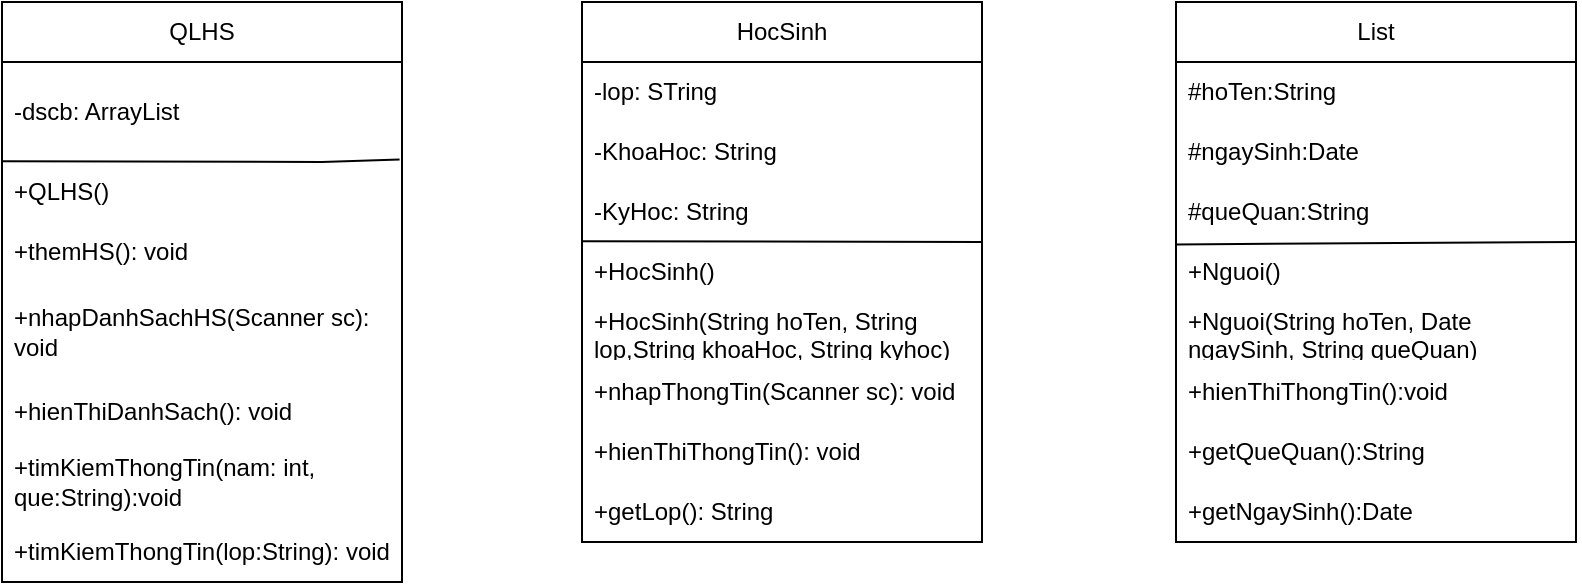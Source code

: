 <mxfile version="21.8.2" type="google">
  <diagram name="Trang-1" id="OUNBpitqkdJLV2HkmUZ-">
    <mxGraphModel grid="1" page="1" gridSize="10" guides="1" tooltips="1" connect="1" arrows="1" fold="1" pageScale="1" pageWidth="827" pageHeight="1169" math="0" shadow="0">
      <root>
        <mxCell id="0" />
        <mxCell id="1" parent="0" />
        <mxCell id="t9-MtrksyIf2YiQlVj9h-8" value="&lt;font style=&quot;vertical-align: inherit;&quot;&gt;&lt;font style=&quot;vertical-align: inherit;&quot;&gt;QLHS&lt;br&gt;&lt;/font&gt;&lt;/font&gt;" style="swimlane;fontStyle=0;childLayout=stackLayout;horizontal=1;startSize=30;horizontalStack=0;resizeParent=1;resizeParentMax=0;resizeLast=0;collapsible=1;marginBottom=0;whiteSpace=wrap;html=1;" vertex="1" parent="1">
          <mxGeometry x="40" y="80" width="200" height="290" as="geometry" />
        </mxCell>
        <mxCell id="t9-MtrksyIf2YiQlVj9h-16" value="" style="endArrow=none;html=1;rounded=0;entryX=0.994;entryY=0.976;entryDx=0;entryDy=0;entryPerimeter=0;" edge="1" parent="t9-MtrksyIf2YiQlVj9h-8" target="t9-MtrksyIf2YiQlVj9h-9">
          <mxGeometry width="50" height="50" relative="1" as="geometry">
            <mxPoint x="160" y="80" as="sourcePoint" />
            <mxPoint x="210" y="30" as="targetPoint" />
          </mxGeometry>
        </mxCell>
        <mxCell id="t9-MtrksyIf2YiQlVj9h-9" value="&lt;font style=&quot;vertical-align: inherit;&quot;&gt;&lt;font style=&quot;vertical-align: inherit;&quot;&gt;-dscb: ArrayList&lt;/font&gt;&lt;/font&gt;" style="text;strokeColor=none;fillColor=none;align=left;verticalAlign=middle;spacingLeft=4;spacingRight=4;overflow=hidden;points=[[0,0.5],[1,0.5]];portConstraint=eastwest;rotatable=0;whiteSpace=wrap;html=1;" vertex="1" parent="t9-MtrksyIf2YiQlVj9h-8">
          <mxGeometry y="30" width="200" height="50" as="geometry" />
        </mxCell>
        <mxCell id="t9-MtrksyIf2YiQlVj9h-14" value="" style="endArrow=none;html=1;rounded=0;exitX=-0.002;exitY=-0.013;exitDx=0;exitDy=0;exitPerimeter=0;" edge="1" parent="t9-MtrksyIf2YiQlVj9h-8" source="t9-MtrksyIf2YiQlVj9h-10">
          <mxGeometry width="50" height="50" relative="1" as="geometry">
            <mxPoint x="110" y="130" as="sourcePoint" />
            <mxPoint x="160" y="80" as="targetPoint" />
          </mxGeometry>
        </mxCell>
        <mxCell id="t9-MtrksyIf2YiQlVj9h-10" value="&lt;font style=&quot;vertical-align: inherit;&quot;&gt;&lt;font style=&quot;vertical-align: inherit;&quot;&gt;&lt;font style=&quot;vertical-align: inherit;&quot;&gt;&lt;font style=&quot;vertical-align: inherit;&quot;&gt;&lt;font style=&quot;vertical-align: inherit;&quot;&gt;&lt;font style=&quot;vertical-align: inherit;&quot;&gt;+QLHS()&lt;/font&gt;&lt;/font&gt;&lt;/font&gt;&lt;/font&gt;&lt;/font&gt;&lt;/font&gt;" style="text;strokeColor=none;fillColor=none;align=left;verticalAlign=middle;spacingLeft=4;spacingRight=4;overflow=hidden;points=[[0,0.5],[1,0.5]];portConstraint=eastwest;rotatable=0;whiteSpace=wrap;html=1;" vertex="1" parent="t9-MtrksyIf2YiQlVj9h-8">
          <mxGeometry y="80" width="200" height="30" as="geometry" />
        </mxCell>
        <mxCell id="t9-MtrksyIf2YiQlVj9h-12" value="&lt;font style=&quot;vertical-align: inherit;&quot;&gt;&lt;font style=&quot;vertical-align: inherit;&quot;&gt;+themHS(): void&lt;/font&gt;&lt;/font&gt;" style="text;strokeColor=none;fillColor=none;align=left;verticalAlign=middle;spacingLeft=4;spacingRight=4;overflow=hidden;points=[[0,0.5],[1,0.5]];portConstraint=eastwest;rotatable=0;whiteSpace=wrap;html=1;" vertex="1" parent="t9-MtrksyIf2YiQlVj9h-8">
          <mxGeometry y="110" width="200" height="30" as="geometry" />
        </mxCell>
        <mxCell id="t9-MtrksyIf2YiQlVj9h-13" value="&lt;font style=&quot;vertical-align: inherit;&quot;&gt;&lt;font style=&quot;vertical-align: inherit;&quot;&gt;+nhapDanhSachHS(Scanner sc): void&lt;/font&gt;&lt;/font&gt;" style="text;strokeColor=none;fillColor=none;align=left;verticalAlign=middle;spacingLeft=4;spacingRight=4;overflow=hidden;points=[[0,0.5],[1,0.5]];portConstraint=eastwest;rotatable=0;whiteSpace=wrap;html=1;" vertex="1" parent="t9-MtrksyIf2YiQlVj9h-8">
          <mxGeometry y="140" width="200" height="50" as="geometry" />
        </mxCell>
        <mxCell id="t9-MtrksyIf2YiQlVj9h-11" value="&lt;font style=&quot;vertical-align: inherit;&quot;&gt;&lt;font style=&quot;vertical-align: inherit;&quot;&gt;+hienThiDanhSach(): void&lt;/font&gt;&lt;/font&gt;" style="text;strokeColor=none;fillColor=none;align=left;verticalAlign=middle;spacingLeft=4;spacingRight=4;overflow=hidden;points=[[0,0.5],[1,0.5]];portConstraint=eastwest;rotatable=0;whiteSpace=wrap;html=1;" vertex="1" parent="t9-MtrksyIf2YiQlVj9h-8">
          <mxGeometry y="190" width="200" height="30" as="geometry" />
        </mxCell>
        <mxCell id="t9-MtrksyIf2YiQlVj9h-17" value="&lt;font style=&quot;vertical-align: inherit;&quot;&gt;&lt;font style=&quot;vertical-align: inherit;&quot;&gt;+timKiemThongTin(nam: int, que:String):void&lt;/font&gt;&lt;/font&gt;" style="text;strokeColor=none;fillColor=none;align=left;verticalAlign=middle;spacingLeft=4;spacingRight=4;overflow=hidden;points=[[0,0.5],[1,0.5]];portConstraint=eastwest;rotatable=0;whiteSpace=wrap;html=1;" vertex="1" parent="t9-MtrksyIf2YiQlVj9h-8">
          <mxGeometry y="220" width="200" height="40" as="geometry" />
        </mxCell>
        <mxCell id="t9-MtrksyIf2YiQlVj9h-18" value="&lt;font style=&quot;vertical-align: inherit;&quot;&gt;&lt;font style=&quot;vertical-align: inherit;&quot;&gt;+timKiemThongTin(lop:String): void&lt;/font&gt;&lt;/font&gt;" style="text;strokeColor=none;fillColor=none;align=left;verticalAlign=middle;spacingLeft=4;spacingRight=4;overflow=hidden;points=[[0,0.5],[1,0.5]];portConstraint=eastwest;rotatable=0;whiteSpace=wrap;html=1;" vertex="1" parent="t9-MtrksyIf2YiQlVj9h-8">
          <mxGeometry y="260" width="200" height="30" as="geometry" />
        </mxCell>
        <mxCell id="t9-MtrksyIf2YiQlVj9h-19" value="&lt;font style=&quot;vertical-align: inherit;&quot;&gt;&lt;font style=&quot;vertical-align: inherit;&quot;&gt;HocSinh&lt;/font&gt;&lt;/font&gt;" style="swimlane;fontStyle=0;childLayout=stackLayout;horizontal=1;startSize=30;horizontalStack=0;resizeParent=1;resizeParentMax=0;resizeLast=0;collapsible=1;marginBottom=0;whiteSpace=wrap;html=1;" vertex="1" parent="1">
          <mxGeometry x="330" y="80" width="200" height="270" as="geometry" />
        </mxCell>
        <mxCell id="t9-MtrksyIf2YiQlVj9h-20" value="&lt;font style=&quot;vertical-align: inherit;&quot;&gt;&lt;font style=&quot;vertical-align: inherit;&quot;&gt;-lop: STring&lt;/font&gt;&lt;/font&gt;" style="text;strokeColor=none;fillColor=none;align=left;verticalAlign=middle;spacingLeft=4;spacingRight=4;overflow=hidden;points=[[0,0.5],[1,0.5]];portConstraint=eastwest;rotatable=0;whiteSpace=wrap;html=1;" vertex="1" parent="t9-MtrksyIf2YiQlVj9h-19">
          <mxGeometry y="30" width="200" height="30" as="geometry" />
        </mxCell>
        <mxCell id="t9-MtrksyIf2YiQlVj9h-25" value="&lt;font style=&quot;vertical-align: inherit;&quot;&gt;&lt;font style=&quot;vertical-align: inherit;&quot;&gt;-KhoaHoc: String&lt;/font&gt;&lt;/font&gt;" style="text;strokeColor=none;fillColor=none;align=left;verticalAlign=middle;spacingLeft=4;spacingRight=4;overflow=hidden;points=[[0,0.5],[1,0.5]];portConstraint=eastwest;rotatable=0;whiteSpace=wrap;html=1;" vertex="1" parent="t9-MtrksyIf2YiQlVj9h-19">
          <mxGeometry y="60" width="200" height="30" as="geometry" />
        </mxCell>
        <mxCell id="t9-MtrksyIf2YiQlVj9h-26" value="&lt;font style=&quot;vertical-align: inherit;&quot;&gt;&lt;font style=&quot;vertical-align: inherit;&quot;&gt;-KyHoc: String&lt;/font&gt;&lt;/font&gt;" style="text;strokeColor=none;fillColor=none;align=left;verticalAlign=middle;spacingLeft=4;spacingRight=4;overflow=hidden;points=[[0,0.5],[1,0.5]];portConstraint=eastwest;rotatable=0;whiteSpace=wrap;html=1;" vertex="1" parent="t9-MtrksyIf2YiQlVj9h-19">
          <mxGeometry y="90" width="200" height="30" as="geometry" />
        </mxCell>
        <mxCell id="t9-MtrksyIf2YiQlVj9h-28" value="" style="endArrow=none;html=1;rounded=0;exitX=0.002;exitY=-0.013;exitDx=0;exitDy=0;exitPerimeter=0;" edge="1" parent="t9-MtrksyIf2YiQlVj9h-19" source="t9-MtrksyIf2YiQlVj9h-21">
          <mxGeometry width="50" height="50" relative="1" as="geometry">
            <mxPoint x="150" y="170" as="sourcePoint" />
            <mxPoint x="200" y="120" as="targetPoint" />
          </mxGeometry>
        </mxCell>
        <mxCell id="t9-MtrksyIf2YiQlVj9h-21" value="&lt;font style=&quot;vertical-align: inherit;&quot;&gt;&lt;font style=&quot;vertical-align: inherit;&quot;&gt;+HocSinh()&lt;/font&gt;&lt;/font&gt;" style="text;strokeColor=none;fillColor=none;align=left;verticalAlign=middle;spacingLeft=4;spacingRight=4;overflow=hidden;points=[[0,0.5],[1,0.5]];portConstraint=eastwest;rotatable=0;whiteSpace=wrap;html=1;" vertex="1" parent="t9-MtrksyIf2YiQlVj9h-19">
          <mxGeometry y="120" width="200" height="30" as="geometry" />
        </mxCell>
        <mxCell id="t9-MtrksyIf2YiQlVj9h-24" value="&lt;font style=&quot;vertical-align: inherit;&quot;&gt;&lt;font style=&quot;vertical-align: inherit;&quot;&gt;+HocSinh(String hoTen, String lop,String khoaHoc, String kyhoc)&lt;/font&gt;&lt;/font&gt;" style="text;strokeColor=none;fillColor=none;align=left;verticalAlign=middle;spacingLeft=4;spacingRight=4;overflow=hidden;points=[[0,0.5],[1,0.5]];portConstraint=eastwest;rotatable=0;whiteSpace=wrap;html=1;" vertex="1" parent="t9-MtrksyIf2YiQlVj9h-19">
          <mxGeometry y="150" width="200" height="30" as="geometry" />
        </mxCell>
        <mxCell id="t9-MtrksyIf2YiQlVj9h-27" value="&lt;font style=&quot;vertical-align: inherit;&quot;&gt;&lt;font style=&quot;vertical-align: inherit;&quot;&gt;+nhapThongTin(Scanner sc): void&lt;/font&gt;&lt;/font&gt;" style="text;strokeColor=none;fillColor=none;align=left;verticalAlign=middle;spacingLeft=4;spacingRight=4;overflow=hidden;points=[[0,0.5],[1,0.5]];portConstraint=eastwest;rotatable=0;whiteSpace=wrap;html=1;" vertex="1" parent="t9-MtrksyIf2YiQlVj9h-19">
          <mxGeometry y="180" width="200" height="30" as="geometry" />
        </mxCell>
        <mxCell id="t9-MtrksyIf2YiQlVj9h-22" value="&lt;font style=&quot;vertical-align: inherit;&quot;&gt;&lt;font style=&quot;vertical-align: inherit;&quot;&gt;&lt;font style=&quot;vertical-align: inherit;&quot;&gt;&lt;font style=&quot;vertical-align: inherit;&quot;&gt;&lt;font style=&quot;vertical-align: inherit;&quot;&gt;&lt;font style=&quot;vertical-align: inherit;&quot;&gt;&lt;font style=&quot;vertical-align: inherit;&quot;&gt;&lt;font style=&quot;vertical-align: inherit;&quot;&gt;&lt;font style=&quot;vertical-align: inherit;&quot;&gt;&lt;font style=&quot;vertical-align: inherit;&quot;&gt;+hienThiThongTin(): void&lt;/font&gt;&lt;/font&gt;&lt;/font&gt;&lt;/font&gt;&lt;/font&gt;&lt;/font&gt;&lt;/font&gt;&lt;/font&gt;&lt;/font&gt;&lt;/font&gt;" style="text;strokeColor=none;fillColor=none;align=left;verticalAlign=middle;spacingLeft=4;spacingRight=4;overflow=hidden;points=[[0,0.5],[1,0.5]];portConstraint=eastwest;rotatable=0;whiteSpace=wrap;html=1;" vertex="1" parent="t9-MtrksyIf2YiQlVj9h-19">
          <mxGeometry y="210" width="200" height="30" as="geometry" />
        </mxCell>
        <mxCell id="t9-MtrksyIf2YiQlVj9h-23" value="&lt;font style=&quot;vertical-align: inherit;&quot;&gt;&lt;font style=&quot;vertical-align: inherit;&quot;&gt;+getLop(): String&lt;/font&gt;&lt;/font&gt;" style="text;strokeColor=none;fillColor=none;align=left;verticalAlign=middle;spacingLeft=4;spacingRight=4;overflow=hidden;points=[[0,0.5],[1,0.5]];portConstraint=eastwest;rotatable=0;whiteSpace=wrap;html=1;" vertex="1" parent="t9-MtrksyIf2YiQlVj9h-19">
          <mxGeometry y="240" width="200" height="30" as="geometry" />
        </mxCell>
        <mxCell id="t9-MtrksyIf2YiQlVj9h-29" value="List" style="swimlane;fontStyle=0;childLayout=stackLayout;horizontal=1;startSize=30;horizontalStack=0;resizeParent=1;resizeParentMax=0;resizeLast=0;collapsible=1;marginBottom=0;whiteSpace=wrap;html=1;" vertex="1" parent="1">
          <mxGeometry x="627" y="80" width="200" height="270" as="geometry" />
        </mxCell>
        <mxCell id="t9-MtrksyIf2YiQlVj9h-30" value="#hoTen:String" style="text;strokeColor=none;fillColor=none;align=left;verticalAlign=middle;spacingLeft=4;spacingRight=4;overflow=hidden;points=[[0,0.5],[1,0.5]];portConstraint=eastwest;rotatable=0;whiteSpace=wrap;html=1;" vertex="1" parent="t9-MtrksyIf2YiQlVj9h-29">
          <mxGeometry y="30" width="200" height="30" as="geometry" />
        </mxCell>
        <mxCell id="t9-MtrksyIf2YiQlVj9h-34" value="#ngaySinh:Date" style="text;strokeColor=none;fillColor=none;align=left;verticalAlign=middle;spacingLeft=4;spacingRight=4;overflow=hidden;points=[[0,0.5],[1,0.5]];portConstraint=eastwest;rotatable=0;whiteSpace=wrap;html=1;" vertex="1" parent="t9-MtrksyIf2YiQlVj9h-29">
          <mxGeometry y="60" width="200" height="30" as="geometry" />
        </mxCell>
        <mxCell id="t9-MtrksyIf2YiQlVj9h-31" value="#queQuan:String" style="text;strokeColor=none;fillColor=none;align=left;verticalAlign=middle;spacingLeft=4;spacingRight=4;overflow=hidden;points=[[0,0.5],[1,0.5]];portConstraint=eastwest;rotatable=0;whiteSpace=wrap;html=1;" vertex="1" parent="t9-MtrksyIf2YiQlVj9h-29">
          <mxGeometry y="90" width="200" height="30" as="geometry" />
        </mxCell>
        <mxCell id="t9-MtrksyIf2YiQlVj9h-38" value="" style="endArrow=none;html=1;rounded=0;exitX=-0.002;exitY=0.04;exitDx=0;exitDy=0;exitPerimeter=0;" edge="1" parent="t9-MtrksyIf2YiQlVj9h-29" source="t9-MtrksyIf2YiQlVj9h-33">
          <mxGeometry width="50" height="50" relative="1" as="geometry">
            <mxPoint x="150" y="170" as="sourcePoint" />
            <mxPoint x="200" y="120" as="targetPoint" />
          </mxGeometry>
        </mxCell>
        <mxCell id="t9-MtrksyIf2YiQlVj9h-33" value="+Nguoi()" style="text;strokeColor=none;fillColor=none;align=left;verticalAlign=middle;spacingLeft=4;spacingRight=4;overflow=hidden;points=[[0,0.5],[1,0.5]];portConstraint=eastwest;rotatable=0;whiteSpace=wrap;html=1;" vertex="1" parent="t9-MtrksyIf2YiQlVj9h-29">
          <mxGeometry y="120" width="200" height="30" as="geometry" />
        </mxCell>
        <mxCell id="t9-MtrksyIf2YiQlVj9h-35" value="+Nguoi(String hoTen, Date ngaySinh, String queQuan)" style="text;strokeColor=none;fillColor=none;align=left;verticalAlign=middle;spacingLeft=4;spacingRight=4;overflow=hidden;points=[[0,0.5],[1,0.5]];portConstraint=eastwest;rotatable=0;whiteSpace=wrap;html=1;" vertex="1" parent="t9-MtrksyIf2YiQlVj9h-29">
          <mxGeometry y="150" width="200" height="30" as="geometry" />
        </mxCell>
        <mxCell id="t9-MtrksyIf2YiQlVj9h-32" value="+hienThiThongTin():void" style="text;strokeColor=none;fillColor=none;align=left;verticalAlign=middle;spacingLeft=4;spacingRight=4;overflow=hidden;points=[[0,0.5],[1,0.5]];portConstraint=eastwest;rotatable=0;whiteSpace=wrap;html=1;" vertex="1" parent="t9-MtrksyIf2YiQlVj9h-29">
          <mxGeometry y="180" width="200" height="30" as="geometry" />
        </mxCell>
        <mxCell id="t9-MtrksyIf2YiQlVj9h-36" value="+getQueQuan():String" style="text;strokeColor=none;fillColor=none;align=left;verticalAlign=middle;spacingLeft=4;spacingRight=4;overflow=hidden;points=[[0,0.5],[1,0.5]];portConstraint=eastwest;rotatable=0;whiteSpace=wrap;html=1;" vertex="1" parent="t9-MtrksyIf2YiQlVj9h-29">
          <mxGeometry y="210" width="200" height="30" as="geometry" />
        </mxCell>
        <mxCell id="t9-MtrksyIf2YiQlVj9h-37" value="+getNgaySinh():Date" style="text;strokeColor=none;fillColor=none;align=left;verticalAlign=middle;spacingLeft=4;spacingRight=4;overflow=hidden;points=[[0,0.5],[1,0.5]];portConstraint=eastwest;rotatable=0;whiteSpace=wrap;html=1;" vertex="1" parent="t9-MtrksyIf2YiQlVj9h-29">
          <mxGeometry y="240" width="200" height="30" as="geometry" />
        </mxCell>
      </root>
    </mxGraphModel>
  </diagram>
</mxfile>
